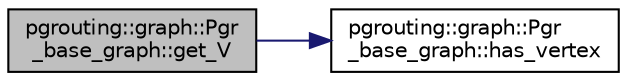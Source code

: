 digraph "pgrouting::graph::Pgr_base_graph::get_V"
{
  edge [fontname="Helvetica",fontsize="10",labelfontname="Helvetica",labelfontsize="10"];
  node [fontname="Helvetica",fontsize="10",shape=record];
  rankdir="LR";
  Node61 [label="pgrouting::graph::Pgr\l_base_graph::get_V",height=0.2,width=0.4,color="black", fillcolor="grey75", style="filled", fontcolor="black"];
  Node61 -> Node62 [color="midnightblue",fontsize="10",style="solid",fontname="Helvetica"];
  Node62 [label="pgrouting::graph::Pgr\l_base_graph::has_vertex",height=0.2,width=0.4,color="black", fillcolor="white", style="filled",URL="$classpgrouting_1_1graph_1_1Pgr__base__graph.html#ad71f29403e6087e10e7a3e2a007c0bd9",tooltip="True when vid is in the graph. "];
}
